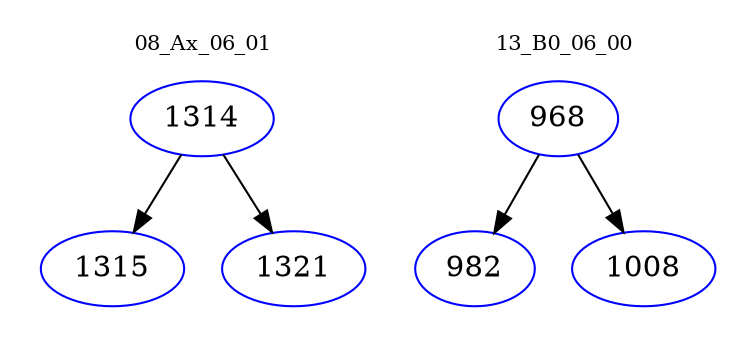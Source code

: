 digraph{
subgraph cluster_0 {
color = white
label = "08_Ax_06_01";
fontsize=10;
T0_1314 [label="1314", color="blue"]
T0_1314 -> T0_1315 [color="black"]
T0_1315 [label="1315", color="blue"]
T0_1314 -> T0_1321 [color="black"]
T0_1321 [label="1321", color="blue"]
}
subgraph cluster_1 {
color = white
label = "13_B0_06_00";
fontsize=10;
T1_968 [label="968", color="blue"]
T1_968 -> T1_982 [color="black"]
T1_982 [label="982", color="blue"]
T1_968 -> T1_1008 [color="black"]
T1_1008 [label="1008", color="blue"]
}
}
